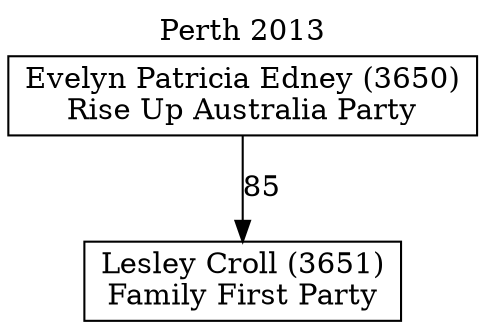 // House preference flow
digraph "Lesley Croll (3651)_Perth_2013" {
	graph [label="Perth 2013" labelloc=t mclimit=10]
	node [shape=box]
	"Lesley Croll (3651)" [label="Lesley Croll (3651)
Family First Party"]
	"Evelyn Patricia Edney (3650)" [label="Evelyn Patricia Edney (3650)
Rise Up Australia Party"]
	"Evelyn Patricia Edney (3650)" -> "Lesley Croll (3651)" [label=85]
}
